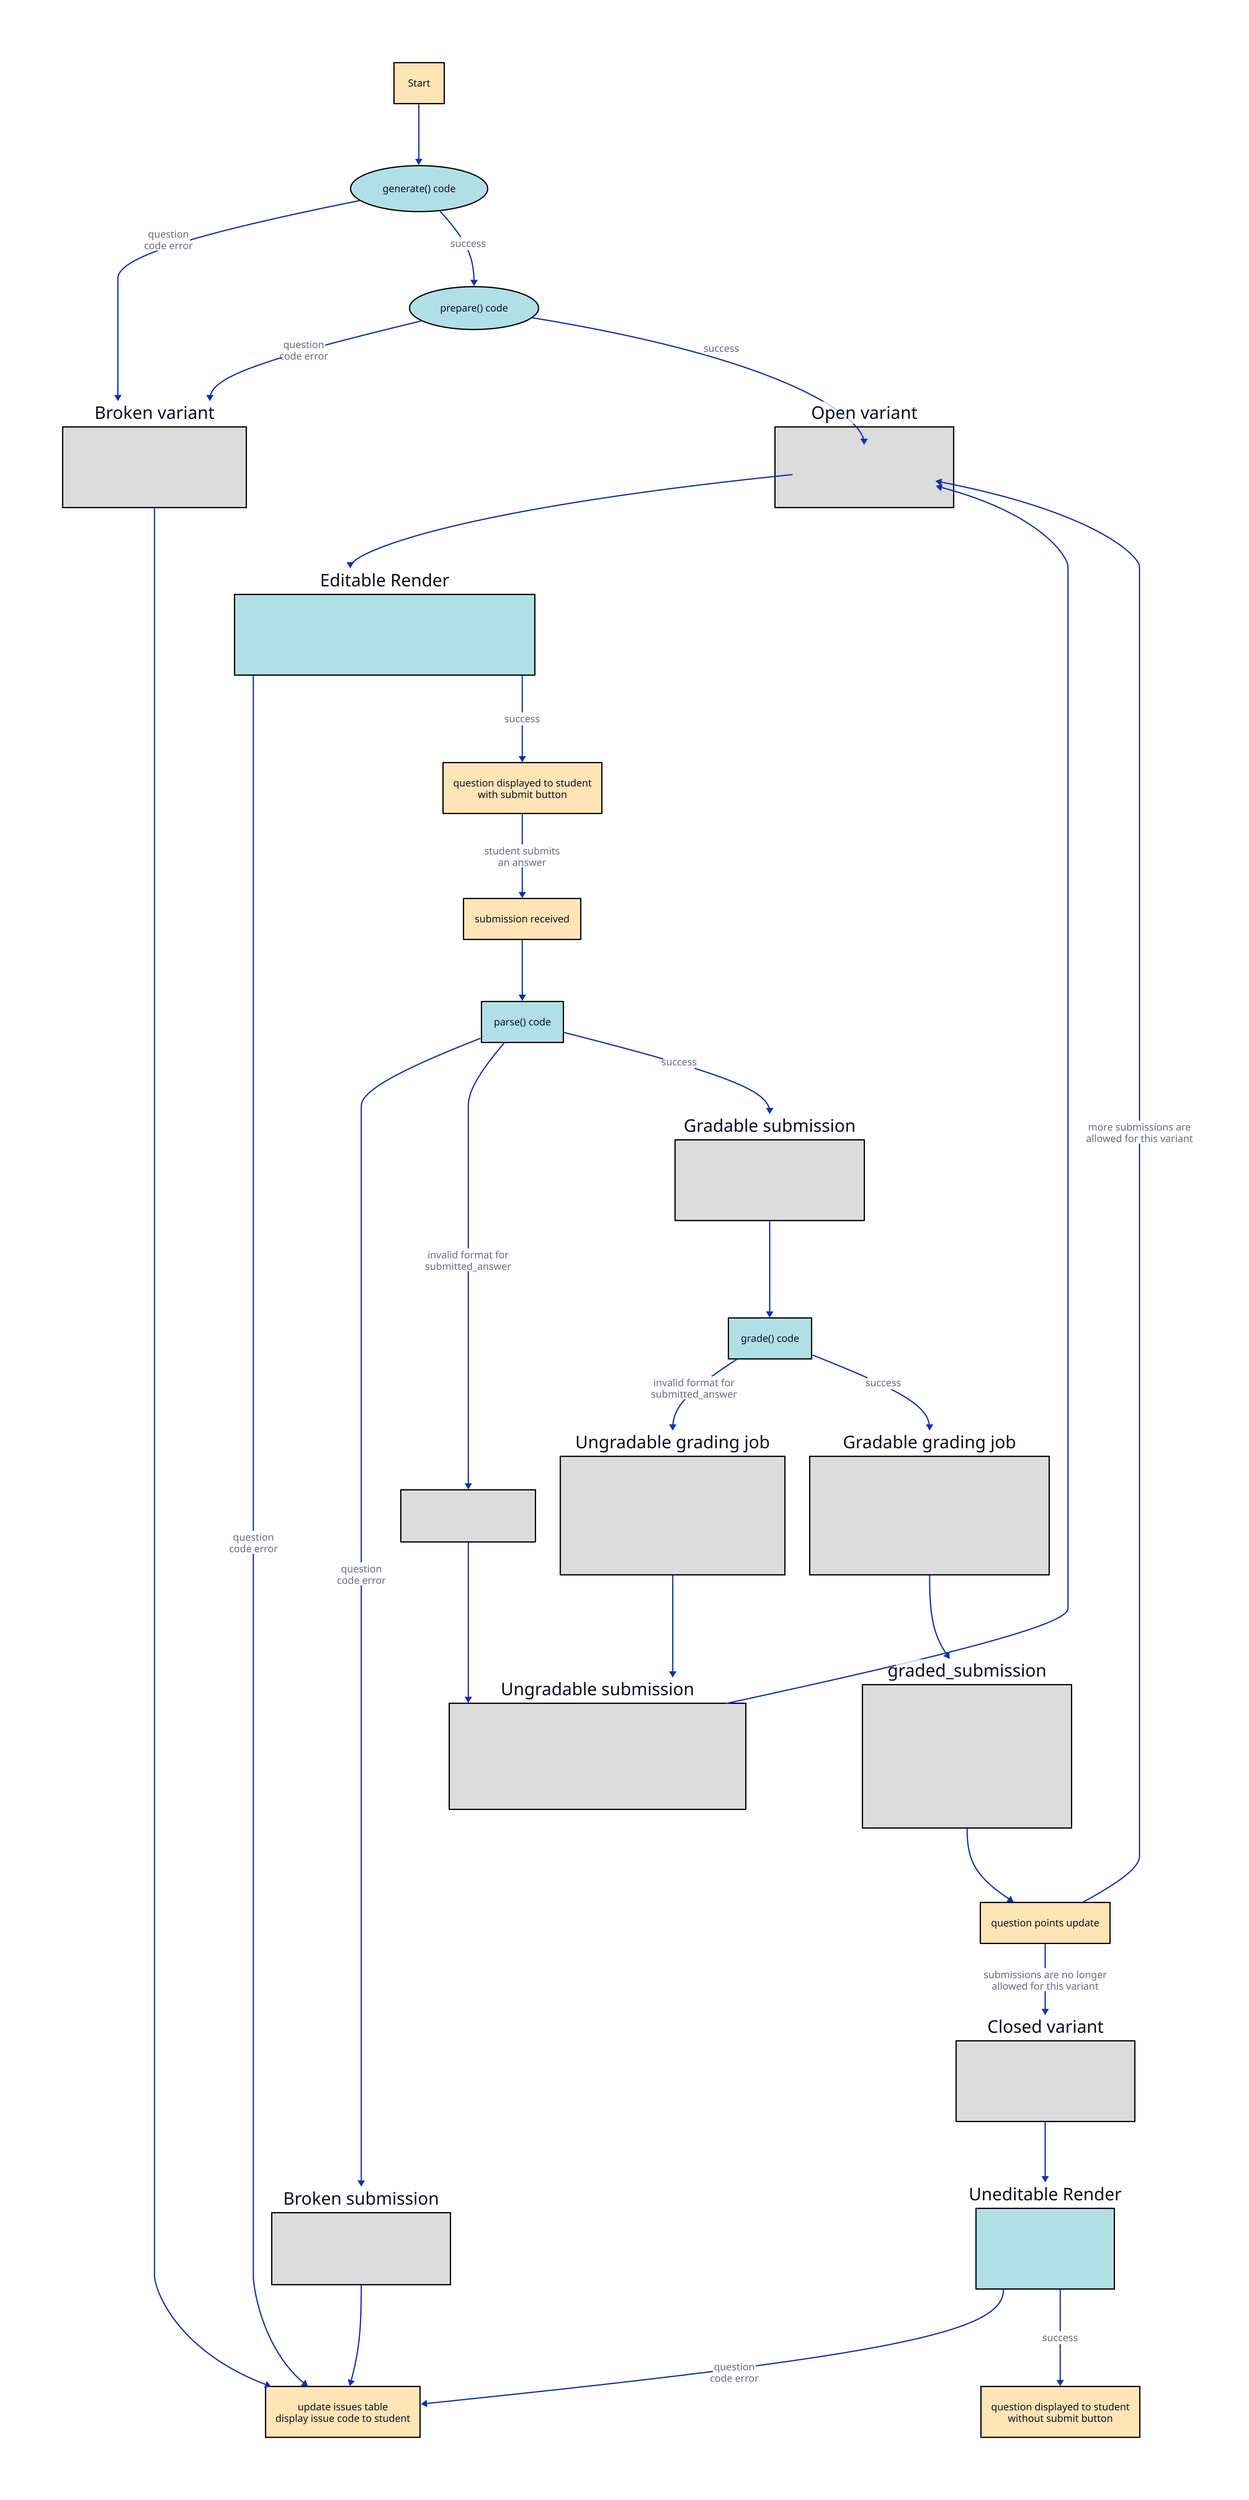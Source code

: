direction: down

# Style definitions
classes: {
  process: {
    style: {
      fill: "#FFE4B5"  # moccasin
      stroke: "#000000"
    }
  }
  code: {
    style: {
      fill: "#B0E0E6"  # powderblue
      stroke: "#000000"
    }
  }
  state: {
    style: {
      fill: "#DCDCDC"  # gainsboro
      stroke: "#000000"
    }
  }
}

# Process nodes
start: Start {class: process}
display_broken: "update issues table\ndisplay issue code to student" {class: process}
display_editable: "question displayed to student\nwith submit button" {class: process}
display_uneditable: "question displayed to student\nwithout submit button" {class: process}
submission_received: "submission received" {class: process}
question_update: "question points update" {class: process}

# Code nodes
generating: "generate() code" {class: code; shape: oval }
preparing: "prepare() code" {class: code; shape: oval}
rendering_editable.explanation: |md
    ```
    render() code
    editable = true
    ```
|
rendering_editable: "Editable Render" {class: code}
rendering_uneditable: "Uneditable Render" {class: code}
rendering_uneditable.explanation: |md
    ```
    render() code
    editable = false
    ```
|
parsing: "parse() code" {class: code}
grading: "grade() code" {class: code}

# State nodes
broken_variant: "Broken variant" {
    explanation: |md
    ```
    variant.broken_at != null
    variant.open = true
    ```
    |
    class: state
}
open_variant: "Open variant" {
    explanation: |md
    ```
    variant.broken_at = null
    variant.open = true
    ```
    |
    class: state
    explanation.width: 200
}
closed_variant: "Closed variant" {
    explanation: |md
    ```
    variant.broken_at = null
    variant.open = false
    ```
    |
    class: state
}
broken_submission: "Broken submission" {
    explanation: |md
    ```
    submission.broken = true
    ```
    |
    class: state
}
ungradable_no_grading_job: ""{
    explanation: |md
    No grading job inserted
    |
    class: state
}
ungradable_grading_job: "Ungradable grading job" {
    explanation: |md
    ```
    grading_job.gradable = false
    grading_job.date = <value>
    grading_job.score = null
    grading_job.partial_scores = null
    grading_job.correct = null
    ```
    |
    class: state
}
ungradable_submission: "Ungradable submission" {
    explanation: |md
    ```
    submission.broken = false
    submission.gradable = false
    submission.score = null
    submission.partial_scores = null
    ```
    |
    class: state
}
gradable_grading_job: "Gradable grading job" {
    explanation: |md
    ```
    grading_job.gradable = true
    grading_job.date = <value>
    grading_job.score = <value>
    grading_job.partial_scores = <value>
    grading_job.correct = <value>
    ```
    |
    class: state
}
gradable_submission: "Gradable submission" {
    explanation: |md
    ```
    submission.broken = false
    submission.gradable = true
    ```
    |
    class: state
}
graded_submission: {
    explanation: |md
    Graded submission:
    
    ```
    submission.broken = false
    submission.gradable = true
    submission.graded_at = <value>
    submission.score = <value>
    submission.feedback = <value>
    ```
    |
    class: state
}

# Connections with labels
start -> generating
generating -> broken_variant: "question\ncode error"
generating -> preparing: success
preparing -> broken_variant: "question\ncode error"
preparing -> open_variant.explanation: success
broken_variant -> display_broken
open_variant.explanation -> rendering_editable
rendering_editable -> display_broken: "question\ncode error"
rendering_editable -> display_editable: success
display_editable -> submission_received: "student submits\nan answer"
submission_received -> parsing
parsing -> broken_submission: "question\ncode error"
broken_submission -> display_broken
parsing -> ungradable_no_grading_job: "invalid format for\nsubmitted_answer"
parsing -> gradable_submission: success
ungradable_submission -> open_variant.explanation
gradable_submission -> grading
grading -> ungradable_grading_job: "invalid format for\nsubmitted_answer"
grading -> gradable_grading_job: success
ungradable_grading_job -> ungradable_submission
ungradable_no_grading_job -> ungradable_submission
gradable_grading_job -> graded_submission
graded_submission -> question_update
question_update -> open_variant.explanation: "more submissions are\nallowed for this variant"
question_update -> closed_variant: "submissions are no longer\nallowed for this variant"
closed_variant -> rendering_uneditable
rendering_uneditable -> display_broken: "question\ncode error"
rendering_uneditable -> display_uneditable: success
